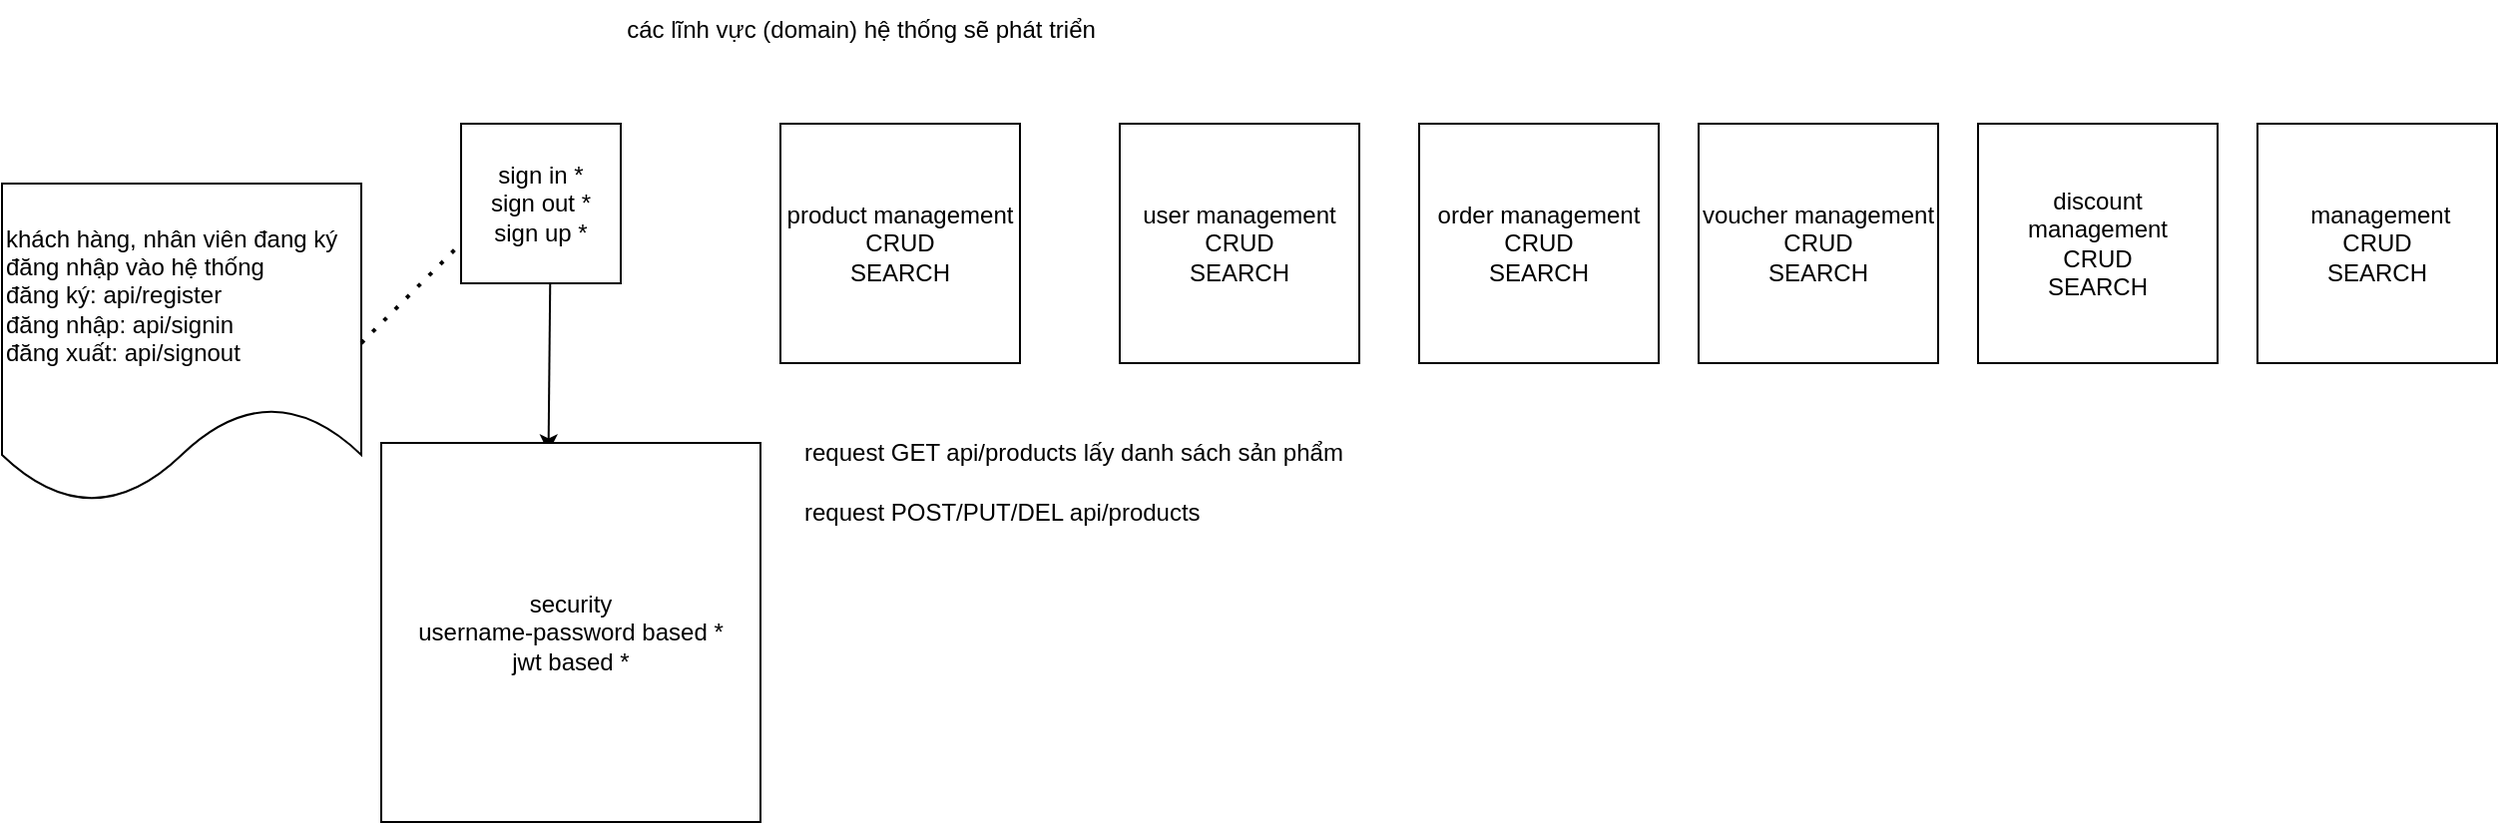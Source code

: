<mxfile version="21.4.0" type="github">
  <diagram name="Page-1" id="AY5aCEsH_-TEs7CG9HPi">
    <mxGraphModel dx="896" dy="493" grid="1" gridSize="10" guides="1" tooltips="1" connect="1" arrows="1" fold="1" page="1" pageScale="1" pageWidth="850" pageHeight="1100" math="0" shadow="0">
      <root>
        <mxCell id="0" />
        <mxCell id="1" parent="0" />
        <mxCell id="gRu7T_2IsZ-dY_oKOvaS-2" value="các lĩnh vực (domain) hệ thống sẽ phát triển" style="text;html=1;align=center;verticalAlign=middle;resizable=0;points=[];autosize=1;strokeColor=none;fillColor=none;" parent="1" vertex="1">
          <mxGeometry x="300" y="18" width="260" height="30" as="geometry" />
        </mxCell>
        <mxCell id="gRu7T_2IsZ-dY_oKOvaS-3" value="&lt;div&gt;sign in *&lt;/div&gt;&lt;div&gt;sign out *&lt;/div&gt;&lt;div&gt;sign up *&lt;/div&gt;" style="whiteSpace=wrap;html=1;aspect=fixed;" parent="1" vertex="1">
          <mxGeometry x="230" y="80" width="80" height="80" as="geometry" />
        </mxCell>
        <mxCell id="gRu7T_2IsZ-dY_oKOvaS-4" value="product management&lt;br&gt;CRUD&lt;br&gt;SEARCH" style="whiteSpace=wrap;html=1;aspect=fixed;" parent="1" vertex="1">
          <mxGeometry x="390" y="80" width="120" height="120" as="geometry" />
        </mxCell>
        <mxCell id="j72MVarRwJrg6eLjHR5--1" value="" style="endArrow=classic;html=1;rounded=0;exitX=0.558;exitY=0.994;exitDx=0;exitDy=0;entryX=0.441;entryY=0.025;entryDx=0;entryDy=0;entryPerimeter=0;exitPerimeter=0;" edge="1" parent="1" source="gRu7T_2IsZ-dY_oKOvaS-3" target="j72MVarRwJrg6eLjHR5--2">
          <mxGeometry width="50" height="50" relative="1" as="geometry">
            <mxPoint x="420" y="230" as="sourcePoint" />
            <mxPoint x="265" y="240" as="targetPoint" />
          </mxGeometry>
        </mxCell>
        <mxCell id="j72MVarRwJrg6eLjHR5--2" value="security&lt;br&gt;username-password based *&lt;br&gt;jwt based *" style="whiteSpace=wrap;html=1;aspect=fixed;" vertex="1" parent="1">
          <mxGeometry x="190" y="240" width="190" height="190" as="geometry" />
        </mxCell>
        <mxCell id="j72MVarRwJrg6eLjHR5--3" value="khách hàng, nhân viên đang ký đăng nhập vào hệ thống&lt;br&gt;đăng ký: api/register&lt;br&gt;đăng nhập: api/signin&lt;br&gt;đăng xuất: api/signout" style="shape=document;whiteSpace=wrap;html=1;boundedLbl=1;align=left;" vertex="1" parent="1">
          <mxGeometry y="110" width="180" height="160" as="geometry" />
        </mxCell>
        <mxCell id="j72MVarRwJrg6eLjHR5--5" value="" style="endArrow=none;dashed=1;html=1;dashPattern=1 3;strokeWidth=2;rounded=0;exitX=1;exitY=0.5;exitDx=0;exitDy=0;entryX=0;entryY=0.75;entryDx=0;entryDy=0;" edge="1" parent="1" source="j72MVarRwJrg6eLjHR5--3" target="gRu7T_2IsZ-dY_oKOvaS-3">
          <mxGeometry width="50" height="50" relative="1" as="geometry">
            <mxPoint x="420" y="230" as="sourcePoint" />
            <mxPoint x="470" y="180" as="targetPoint" />
          </mxGeometry>
        </mxCell>
        <mxCell id="j72MVarRwJrg6eLjHR5--7" value="request POST/PUT/DEL api/products" style="text;html=1;align=left;verticalAlign=middle;resizable=0;points=[];autosize=1;strokeColor=none;fillColor=none;" vertex="1" parent="1">
          <mxGeometry x="400" y="260" width="220" height="30" as="geometry" />
        </mxCell>
        <mxCell id="j72MVarRwJrg6eLjHR5--9" value="request GET api/products lấy danh sách sản phẩm" style="text;html=1;align=left;verticalAlign=middle;resizable=0;points=[];autosize=1;strokeColor=none;fillColor=none;" vertex="1" parent="1">
          <mxGeometry x="400" y="230" width="290" height="30" as="geometry" />
        </mxCell>
        <mxCell id="j72MVarRwJrg6eLjHR5--10" value="user management&lt;br&gt;CRUD&lt;br&gt;SEARCH" style="whiteSpace=wrap;html=1;aspect=fixed;" vertex="1" parent="1">
          <mxGeometry x="560" y="80" width="120" height="120" as="geometry" />
        </mxCell>
        <mxCell id="j72MVarRwJrg6eLjHR5--11" value="order management&lt;br&gt;CRUD&lt;br&gt;SEARCH" style="whiteSpace=wrap;html=1;aspect=fixed;" vertex="1" parent="1">
          <mxGeometry x="710" y="80" width="120" height="120" as="geometry" />
        </mxCell>
        <mxCell id="j72MVarRwJrg6eLjHR5--12" value="voucher management&lt;br&gt;CRUD&lt;br&gt;SEARCH" style="whiteSpace=wrap;html=1;aspect=fixed;" vertex="1" parent="1">
          <mxGeometry x="850" y="80" width="120" height="120" as="geometry" />
        </mxCell>
        <mxCell id="j72MVarRwJrg6eLjHR5--13" value="discount management&lt;br&gt;CRUD&lt;br&gt;SEARCH" style="whiteSpace=wrap;html=1;aspect=fixed;" vertex="1" parent="1">
          <mxGeometry x="990" y="80" width="120" height="120" as="geometry" />
        </mxCell>
        <mxCell id="j72MVarRwJrg6eLjHR5--15" value="&amp;nbsp;management&lt;br&gt;CRUD&lt;br&gt;SEARCH" style="whiteSpace=wrap;html=1;aspect=fixed;" vertex="1" parent="1">
          <mxGeometry x="1130" y="80" width="120" height="120" as="geometry" />
        </mxCell>
      </root>
    </mxGraphModel>
  </diagram>
</mxfile>
